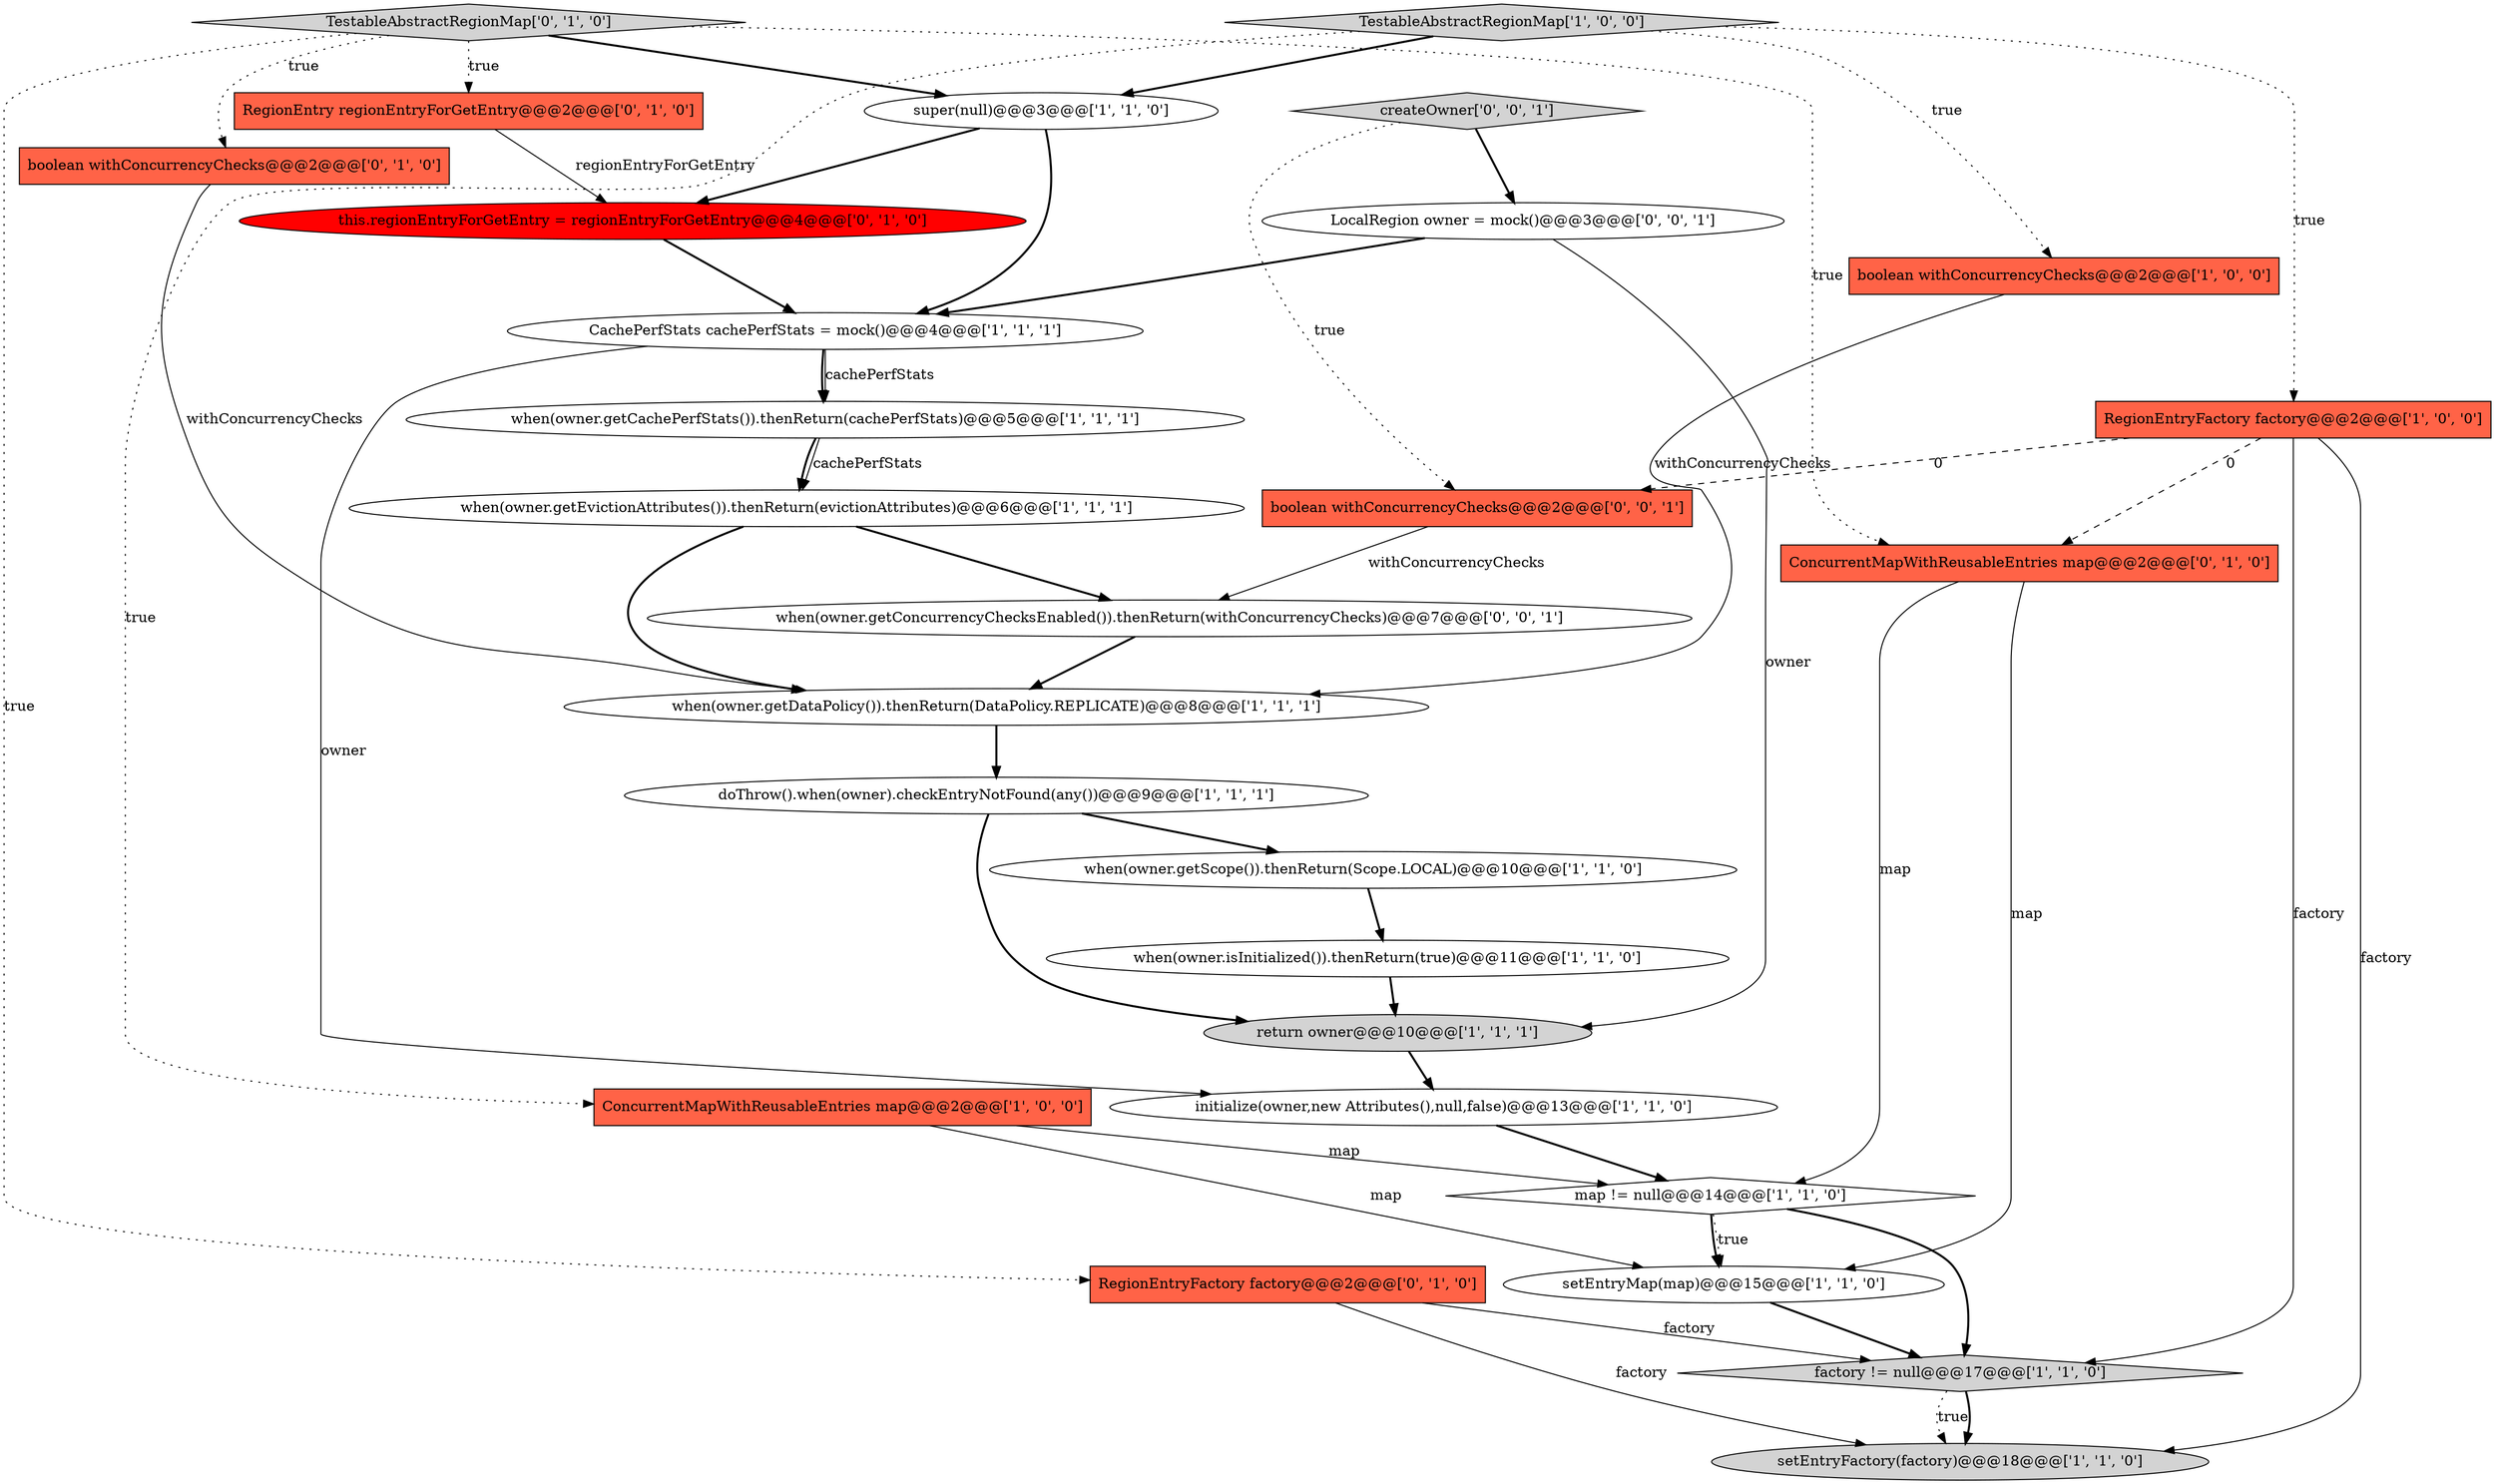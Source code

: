 digraph {
16 [style = filled, label = "setEntryMap(map)@@@15@@@['1', '1', '0']", fillcolor = white, shape = ellipse image = "AAA0AAABBB1BBB"];
25 [style = filled, label = "createOwner['0', '0', '1']", fillcolor = lightgray, shape = diamond image = "AAA0AAABBB3BBB"];
8 [style = filled, label = "when(owner.getDataPolicy()).thenReturn(DataPolicy.REPLICATE)@@@8@@@['1', '1', '1']", fillcolor = white, shape = ellipse image = "AAA0AAABBB1BBB"];
12 [style = filled, label = "initialize(owner,new Attributes(),null,false)@@@13@@@['1', '1', '0']", fillcolor = white, shape = ellipse image = "AAA0AAABBB1BBB"];
1 [style = filled, label = "doThrow().when(owner).checkEntryNotFound(any())@@@9@@@['1', '1', '1']", fillcolor = white, shape = ellipse image = "AAA0AAABBB1BBB"];
0 [style = filled, label = "when(owner.getCachePerfStats()).thenReturn(cachePerfStats)@@@5@@@['1', '1', '1']", fillcolor = white, shape = ellipse image = "AAA0AAABBB1BBB"];
19 [style = filled, label = "boolean withConcurrencyChecks@@@2@@@['0', '1', '0']", fillcolor = tomato, shape = box image = "AAA0AAABBB2BBB"];
22 [style = filled, label = "ConcurrentMapWithReusableEntries map@@@2@@@['0', '1', '0']", fillcolor = tomato, shape = box image = "AAA1AAABBB2BBB"];
27 [style = filled, label = "boolean withConcurrencyChecks@@@2@@@['0', '0', '1']", fillcolor = tomato, shape = box image = "AAA0AAABBB3BBB"];
6 [style = filled, label = "when(owner.isInitialized()).thenReturn(true)@@@11@@@['1', '1', '0']", fillcolor = white, shape = ellipse image = "AAA0AAABBB1BBB"];
14 [style = filled, label = "return owner@@@10@@@['1', '1', '1']", fillcolor = lightgray, shape = ellipse image = "AAA0AAABBB1BBB"];
17 [style = filled, label = "setEntryFactory(factory)@@@18@@@['1', '1', '0']", fillcolor = lightgray, shape = ellipse image = "AAA0AAABBB1BBB"];
11 [style = filled, label = "TestableAbstractRegionMap['1', '0', '0']", fillcolor = lightgray, shape = diamond image = "AAA0AAABBB1BBB"];
9 [style = filled, label = "factory != null@@@17@@@['1', '1', '0']", fillcolor = lightgray, shape = diamond image = "AAA0AAABBB1BBB"];
7 [style = filled, label = "ConcurrentMapWithReusableEntries map@@@2@@@['1', '0', '0']", fillcolor = tomato, shape = box image = "AAA0AAABBB1BBB"];
18 [style = filled, label = "RegionEntry regionEntryForGetEntry@@@2@@@['0', '1', '0']", fillcolor = tomato, shape = box image = "AAA0AAABBB2BBB"];
3 [style = filled, label = "CachePerfStats cachePerfStats = mock()@@@4@@@['1', '1', '1']", fillcolor = white, shape = ellipse image = "AAA0AAABBB1BBB"];
21 [style = filled, label = "RegionEntryFactory factory@@@2@@@['0', '1', '0']", fillcolor = tomato, shape = box image = "AAA0AAABBB2BBB"];
23 [style = filled, label = "TestableAbstractRegionMap['0', '1', '0']", fillcolor = lightgray, shape = diamond image = "AAA0AAABBB2BBB"];
15 [style = filled, label = "when(owner.getEvictionAttributes()).thenReturn(evictionAttributes)@@@6@@@['1', '1', '1']", fillcolor = white, shape = ellipse image = "AAA0AAABBB1BBB"];
5 [style = filled, label = "map != null@@@14@@@['1', '1', '0']", fillcolor = white, shape = diamond image = "AAA0AAABBB1BBB"];
10 [style = filled, label = "RegionEntryFactory factory@@@2@@@['1', '0', '0']", fillcolor = tomato, shape = box image = "AAA1AAABBB1BBB"];
13 [style = filled, label = "when(owner.getScope()).thenReturn(Scope.LOCAL)@@@10@@@['1', '1', '0']", fillcolor = white, shape = ellipse image = "AAA0AAABBB1BBB"];
4 [style = filled, label = "boolean withConcurrencyChecks@@@2@@@['1', '0', '0']", fillcolor = tomato, shape = box image = "AAA0AAABBB1BBB"];
2 [style = filled, label = "super(null)@@@3@@@['1', '1', '0']", fillcolor = white, shape = ellipse image = "AAA0AAABBB1BBB"];
24 [style = filled, label = "when(owner.getConcurrencyChecksEnabled()).thenReturn(withConcurrencyChecks)@@@7@@@['0', '0', '1']", fillcolor = white, shape = ellipse image = "AAA0AAABBB3BBB"];
20 [style = filled, label = "this.regionEntryForGetEntry = regionEntryForGetEntry@@@4@@@['0', '1', '0']", fillcolor = red, shape = ellipse image = "AAA1AAABBB2BBB"];
26 [style = filled, label = "LocalRegion owner = mock()@@@3@@@['0', '0', '1']", fillcolor = white, shape = ellipse image = "AAA0AAABBB3BBB"];
11->7 [style = dotted, label="true"];
3->0 [style = solid, label="cachePerfStats"];
2->20 [style = bold, label=""];
19->8 [style = solid, label="withConcurrencyChecks"];
12->5 [style = bold, label=""];
5->9 [style = bold, label=""];
23->22 [style = dotted, label="true"];
11->10 [style = dotted, label="true"];
26->3 [style = bold, label=""];
22->16 [style = solid, label="map"];
2->3 [style = bold, label=""];
9->17 [style = dotted, label="true"];
23->21 [style = dotted, label="true"];
9->17 [style = bold, label=""];
26->14 [style = solid, label="owner"];
0->15 [style = solid, label="cachePerfStats"];
18->20 [style = solid, label="regionEntryForGetEntry"];
20->3 [style = bold, label=""];
11->4 [style = dotted, label="true"];
23->19 [style = dotted, label="true"];
10->22 [style = dashed, label="0"];
10->27 [style = dashed, label="0"];
7->5 [style = solid, label="map"];
1->13 [style = bold, label=""];
7->16 [style = solid, label="map"];
0->15 [style = bold, label=""];
11->2 [style = bold, label=""];
3->0 [style = bold, label=""];
6->14 [style = bold, label=""];
5->16 [style = bold, label=""];
8->1 [style = bold, label=""];
21->17 [style = solid, label="factory"];
23->18 [style = dotted, label="true"];
10->9 [style = solid, label="factory"];
21->9 [style = solid, label="factory"];
14->12 [style = bold, label=""];
15->24 [style = bold, label=""];
25->26 [style = bold, label=""];
5->16 [style = dotted, label="true"];
1->14 [style = bold, label=""];
10->17 [style = solid, label="factory"];
3->12 [style = solid, label="owner"];
22->5 [style = solid, label="map"];
27->24 [style = solid, label="withConcurrencyChecks"];
13->6 [style = bold, label=""];
23->2 [style = bold, label=""];
24->8 [style = bold, label=""];
25->27 [style = dotted, label="true"];
15->8 [style = bold, label=""];
16->9 [style = bold, label=""];
4->8 [style = solid, label="withConcurrencyChecks"];
}
